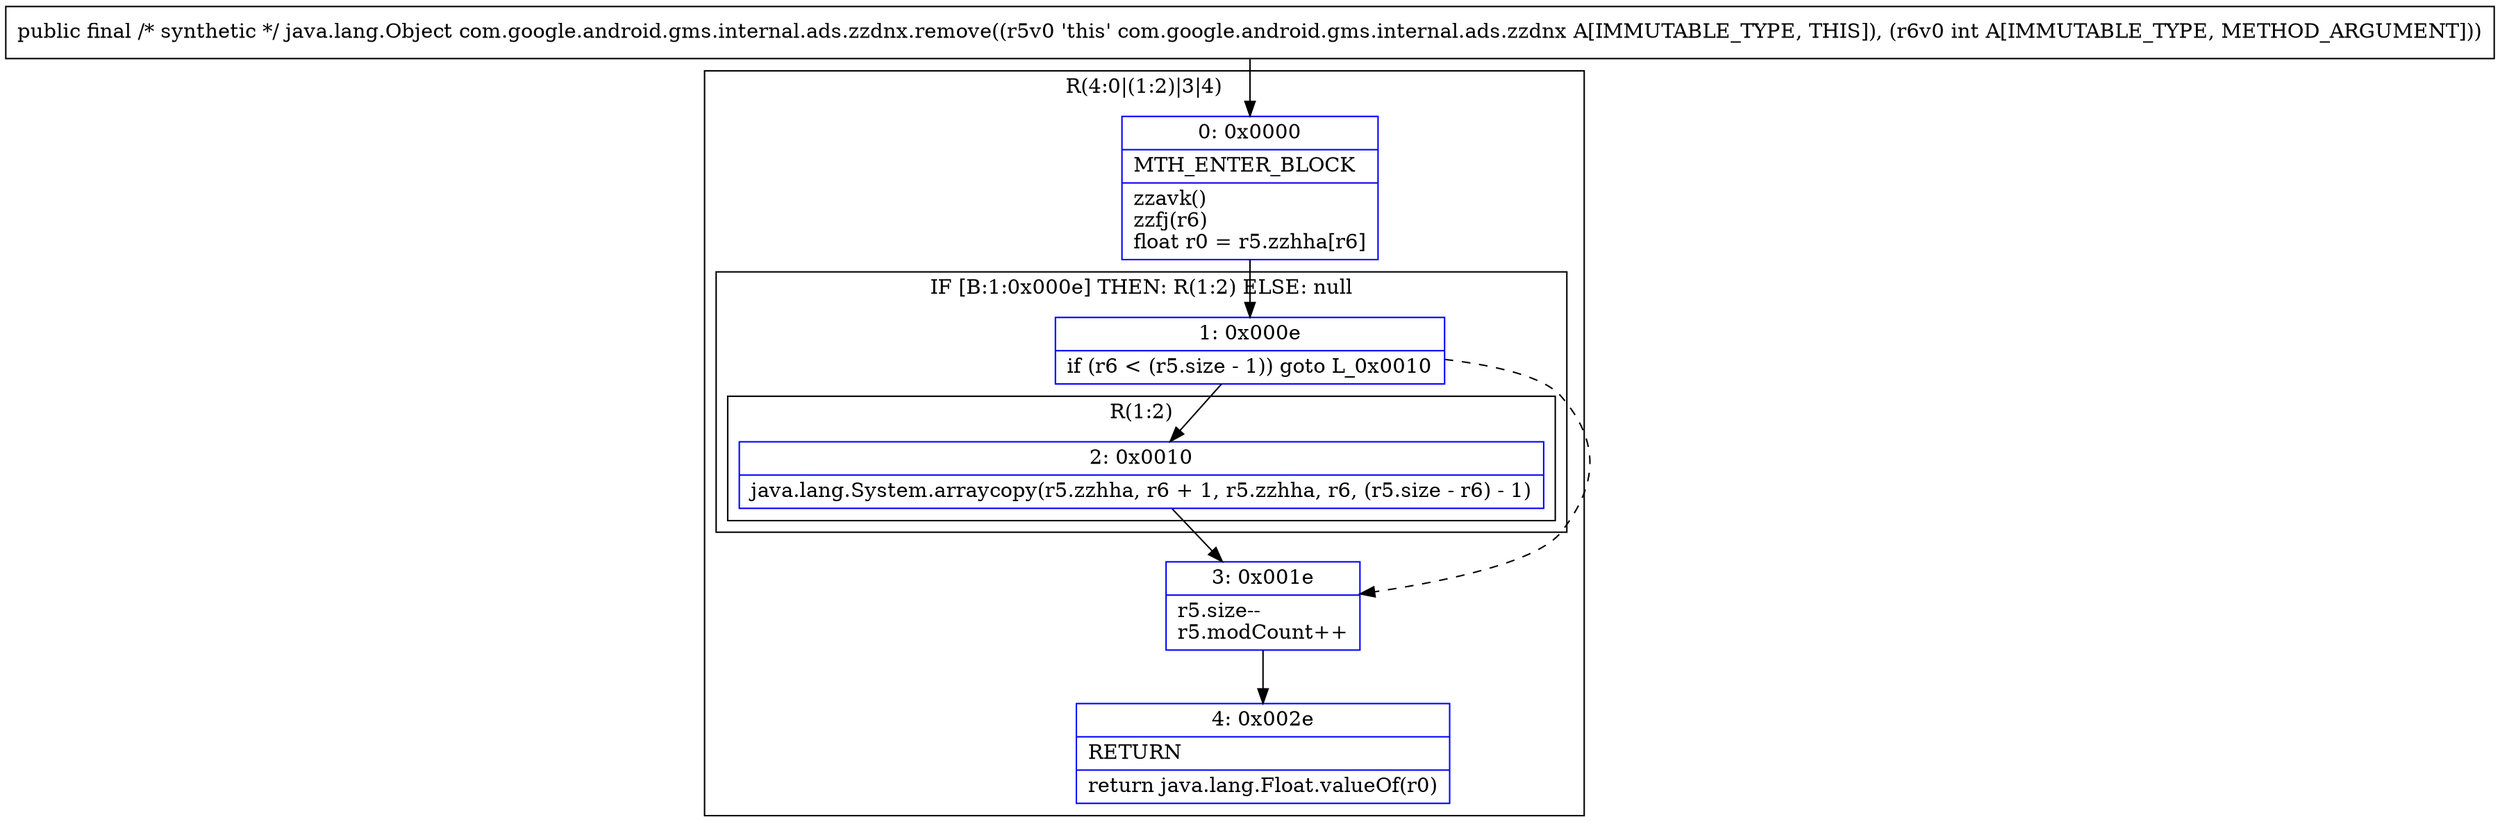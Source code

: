 digraph "CFG forcom.google.android.gms.internal.ads.zzdnx.remove(I)Ljava\/lang\/Object;" {
subgraph cluster_Region_1631036341 {
label = "R(4:0|(1:2)|3|4)";
node [shape=record,color=blue];
Node_0 [shape=record,label="{0\:\ 0x0000|MTH_ENTER_BLOCK\l|zzavk()\lzzfj(r6)\lfloat r0 = r5.zzhha[r6]\l}"];
subgraph cluster_IfRegion_474627489 {
label = "IF [B:1:0x000e] THEN: R(1:2) ELSE: null";
node [shape=record,color=blue];
Node_1 [shape=record,label="{1\:\ 0x000e|if (r6 \< (r5.size \- 1)) goto L_0x0010\l}"];
subgraph cluster_Region_1774109487 {
label = "R(1:2)";
node [shape=record,color=blue];
Node_2 [shape=record,label="{2\:\ 0x0010|java.lang.System.arraycopy(r5.zzhha, r6 + 1, r5.zzhha, r6, (r5.size \- r6) \- 1)\l}"];
}
}
Node_3 [shape=record,label="{3\:\ 0x001e|r5.size\-\-\lr5.modCount++\l}"];
Node_4 [shape=record,label="{4\:\ 0x002e|RETURN\l|return java.lang.Float.valueOf(r0)\l}"];
}
MethodNode[shape=record,label="{public final \/* synthetic *\/ java.lang.Object com.google.android.gms.internal.ads.zzdnx.remove((r5v0 'this' com.google.android.gms.internal.ads.zzdnx A[IMMUTABLE_TYPE, THIS]), (r6v0 int A[IMMUTABLE_TYPE, METHOD_ARGUMENT])) }"];
MethodNode -> Node_0;
Node_0 -> Node_1;
Node_1 -> Node_2;
Node_1 -> Node_3[style=dashed];
Node_2 -> Node_3;
Node_3 -> Node_4;
}

